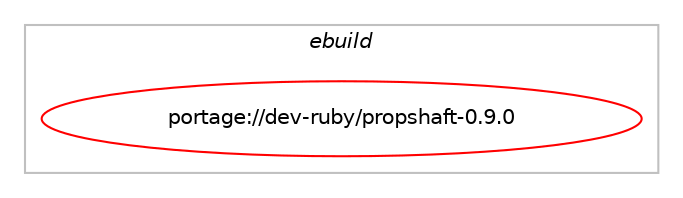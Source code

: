 digraph prolog {

# *************
# Graph options
# *************

newrank=true;
concentrate=true;
compound=true;
graph [rankdir=LR,fontname=Helvetica,fontsize=10,ranksep=1.5];#, ranksep=2.5, nodesep=0.2];
edge  [arrowhead=vee];
node  [fontname=Helvetica,fontsize=10];

# **********
# The ebuild
# **********

subgraph cluster_leftcol {
color=gray;
label=<<i>ebuild</i>>;
id [label="portage://dev-ruby/propshaft-0.9.0", color=red, width=4, href="../dev-ruby/propshaft-0.9.0.svg"];
}

# ****************
# The dependencies
# ****************

subgraph cluster_midcol {
color=gray;
label=<<i>dependencies</i>>;
subgraph cluster_compile {
fillcolor="#eeeeee";
style=filled;
label=<<i>compile</i>>;
# *** BEGIN UNKNOWN DEPENDENCY TYPE (TODO) ***
# id -> equal(use_conditional_group(positive,ruby_targets_ruby31,portage://dev-ruby/propshaft-0.9.0,[package_dependency(portage://dev-ruby/propshaft-0.9.0,install,no,dev-lang,ruby,none,[,,],[slot(3.1)],[])]))
# *** END UNKNOWN DEPENDENCY TYPE (TODO) ***

# *** BEGIN UNKNOWN DEPENDENCY TYPE (TODO) ***
# id -> equal(use_conditional_group(positive,ruby_targets_ruby31,portage://dev-ruby/propshaft-0.9.0,[package_dependency(portage://dev-ruby/propshaft-0.9.0,install,no,virtual,rubygems,none,[,,],[],[use(enable(ruby_targets_ruby31),negative)])]))
# *** END UNKNOWN DEPENDENCY TYPE (TODO) ***

# *** BEGIN UNKNOWN DEPENDENCY TYPE (TODO) ***
# id -> equal(use_conditional_group(positive,ruby_targets_ruby32,portage://dev-ruby/propshaft-0.9.0,[package_dependency(portage://dev-ruby/propshaft-0.9.0,install,no,dev-lang,ruby,none,[,,],[slot(3.2)],[])]))
# *** END UNKNOWN DEPENDENCY TYPE (TODO) ***

# *** BEGIN UNKNOWN DEPENDENCY TYPE (TODO) ***
# id -> equal(use_conditional_group(positive,ruby_targets_ruby32,portage://dev-ruby/propshaft-0.9.0,[package_dependency(portage://dev-ruby/propshaft-0.9.0,install,no,virtual,rubygems,none,[,,],[],[use(enable(ruby_targets_ruby32),negative)])]))
# *** END UNKNOWN DEPENDENCY TYPE (TODO) ***

# *** BEGIN UNKNOWN DEPENDENCY TYPE (TODO) ***
# id -> equal(use_conditional_group(positive,ruby_targets_ruby33,portage://dev-ruby/propshaft-0.9.0,[package_dependency(portage://dev-ruby/propshaft-0.9.0,install,no,dev-lang,ruby,none,[,,],[slot(3.3)],[])]))
# *** END UNKNOWN DEPENDENCY TYPE (TODO) ***

# *** BEGIN UNKNOWN DEPENDENCY TYPE (TODO) ***
# id -> equal(use_conditional_group(positive,ruby_targets_ruby33,portage://dev-ruby/propshaft-0.9.0,[package_dependency(portage://dev-ruby/propshaft-0.9.0,install,no,virtual,rubygems,none,[,,],[],[use(enable(ruby_targets_ruby33),negative)])]))
# *** END UNKNOWN DEPENDENCY TYPE (TODO) ***

}
subgraph cluster_compileandrun {
fillcolor="#eeeeee";
style=filled;
label=<<i>compile and run</i>>;
}
subgraph cluster_run {
fillcolor="#eeeeee";
style=filled;
label=<<i>run</i>>;
# *** BEGIN UNKNOWN DEPENDENCY TYPE (TODO) ***
# id -> equal(use_conditional_group(positive,ruby_targets_ruby31,portage://dev-ruby/propshaft-0.9.0,[package_dependency(portage://dev-ruby/propshaft-0.9.0,run,no,dev-lang,ruby,none,[,,],[slot(3.1)],[])]))
# *** END UNKNOWN DEPENDENCY TYPE (TODO) ***

# *** BEGIN UNKNOWN DEPENDENCY TYPE (TODO) ***
# id -> equal(use_conditional_group(positive,ruby_targets_ruby31,portage://dev-ruby/propshaft-0.9.0,[package_dependency(portage://dev-ruby/propshaft-0.9.0,run,no,dev-ruby,actionpack,greaterequal,[7.0.0,,,7.0.0],any_different_slot,[use(enable(ruby_targets_ruby31),negative)]),package_dependency(portage://dev-ruby/propshaft-0.9.0,run,no,dev-ruby,activesupport,greaterequal,[7.0.0,,,7.0.0],any_different_slot,[use(enable(ruby_targets_ruby31),negative)]),package_dependency(portage://dev-ruby/propshaft-0.9.0,run,no,dev-ruby,rack,none,[,,],any_different_slot,[use(enable(ruby_targets_ruby31),negative)]),package_dependency(portage://dev-ruby/propshaft-0.9.0,run,no,dev-ruby,railties,greaterequal,[7.0.0,,,7.0.0],any_different_slot,[use(enable(ruby_targets_ruby31),negative)])]))
# *** END UNKNOWN DEPENDENCY TYPE (TODO) ***

# *** BEGIN UNKNOWN DEPENDENCY TYPE (TODO) ***
# id -> equal(use_conditional_group(positive,ruby_targets_ruby31,portage://dev-ruby/propshaft-0.9.0,[package_dependency(portage://dev-ruby/propshaft-0.9.0,run,no,virtual,rubygems,none,[,,],[],[use(enable(ruby_targets_ruby31),negative)])]))
# *** END UNKNOWN DEPENDENCY TYPE (TODO) ***

# *** BEGIN UNKNOWN DEPENDENCY TYPE (TODO) ***
# id -> equal(use_conditional_group(positive,ruby_targets_ruby32,portage://dev-ruby/propshaft-0.9.0,[package_dependency(portage://dev-ruby/propshaft-0.9.0,run,no,dev-lang,ruby,none,[,,],[slot(3.2)],[])]))
# *** END UNKNOWN DEPENDENCY TYPE (TODO) ***

# *** BEGIN UNKNOWN DEPENDENCY TYPE (TODO) ***
# id -> equal(use_conditional_group(positive,ruby_targets_ruby32,portage://dev-ruby/propshaft-0.9.0,[package_dependency(portage://dev-ruby/propshaft-0.9.0,run,no,dev-ruby,actionpack,greaterequal,[7.0.0,,,7.0.0],any_different_slot,[use(enable(ruby_targets_ruby32),negative)]),package_dependency(portage://dev-ruby/propshaft-0.9.0,run,no,dev-ruby,activesupport,greaterequal,[7.0.0,,,7.0.0],any_different_slot,[use(enable(ruby_targets_ruby32),negative)]),package_dependency(portage://dev-ruby/propshaft-0.9.0,run,no,dev-ruby,rack,none,[,,],any_different_slot,[use(enable(ruby_targets_ruby32),negative)]),package_dependency(portage://dev-ruby/propshaft-0.9.0,run,no,dev-ruby,railties,greaterequal,[7.0.0,,,7.0.0],any_different_slot,[use(enable(ruby_targets_ruby32),negative)])]))
# *** END UNKNOWN DEPENDENCY TYPE (TODO) ***

# *** BEGIN UNKNOWN DEPENDENCY TYPE (TODO) ***
# id -> equal(use_conditional_group(positive,ruby_targets_ruby32,portage://dev-ruby/propshaft-0.9.0,[package_dependency(portage://dev-ruby/propshaft-0.9.0,run,no,virtual,rubygems,none,[,,],[],[use(enable(ruby_targets_ruby32),negative)])]))
# *** END UNKNOWN DEPENDENCY TYPE (TODO) ***

# *** BEGIN UNKNOWN DEPENDENCY TYPE (TODO) ***
# id -> equal(use_conditional_group(positive,ruby_targets_ruby33,portage://dev-ruby/propshaft-0.9.0,[package_dependency(portage://dev-ruby/propshaft-0.9.0,run,no,dev-lang,ruby,none,[,,],[slot(3.3)],[])]))
# *** END UNKNOWN DEPENDENCY TYPE (TODO) ***

# *** BEGIN UNKNOWN DEPENDENCY TYPE (TODO) ***
# id -> equal(use_conditional_group(positive,ruby_targets_ruby33,portage://dev-ruby/propshaft-0.9.0,[package_dependency(portage://dev-ruby/propshaft-0.9.0,run,no,dev-ruby,actionpack,greaterequal,[7.0.0,,,7.0.0],any_different_slot,[use(enable(ruby_targets_ruby33),negative)]),package_dependency(portage://dev-ruby/propshaft-0.9.0,run,no,dev-ruby,activesupport,greaterequal,[7.0.0,,,7.0.0],any_different_slot,[use(enable(ruby_targets_ruby33),negative)]),package_dependency(portage://dev-ruby/propshaft-0.9.0,run,no,dev-ruby,rack,none,[,,],any_different_slot,[use(enable(ruby_targets_ruby33),negative)]),package_dependency(portage://dev-ruby/propshaft-0.9.0,run,no,dev-ruby,railties,greaterequal,[7.0.0,,,7.0.0],any_different_slot,[use(enable(ruby_targets_ruby33),negative)])]))
# *** END UNKNOWN DEPENDENCY TYPE (TODO) ***

# *** BEGIN UNKNOWN DEPENDENCY TYPE (TODO) ***
# id -> equal(use_conditional_group(positive,ruby_targets_ruby33,portage://dev-ruby/propshaft-0.9.0,[package_dependency(portage://dev-ruby/propshaft-0.9.0,run,no,virtual,rubygems,none,[,,],[],[use(enable(ruby_targets_ruby33),negative)])]))
# *** END UNKNOWN DEPENDENCY TYPE (TODO) ***

}
}

# **************
# The candidates
# **************

subgraph cluster_choices {
rank=same;
color=gray;
label=<<i>candidates</i>>;

}

}
